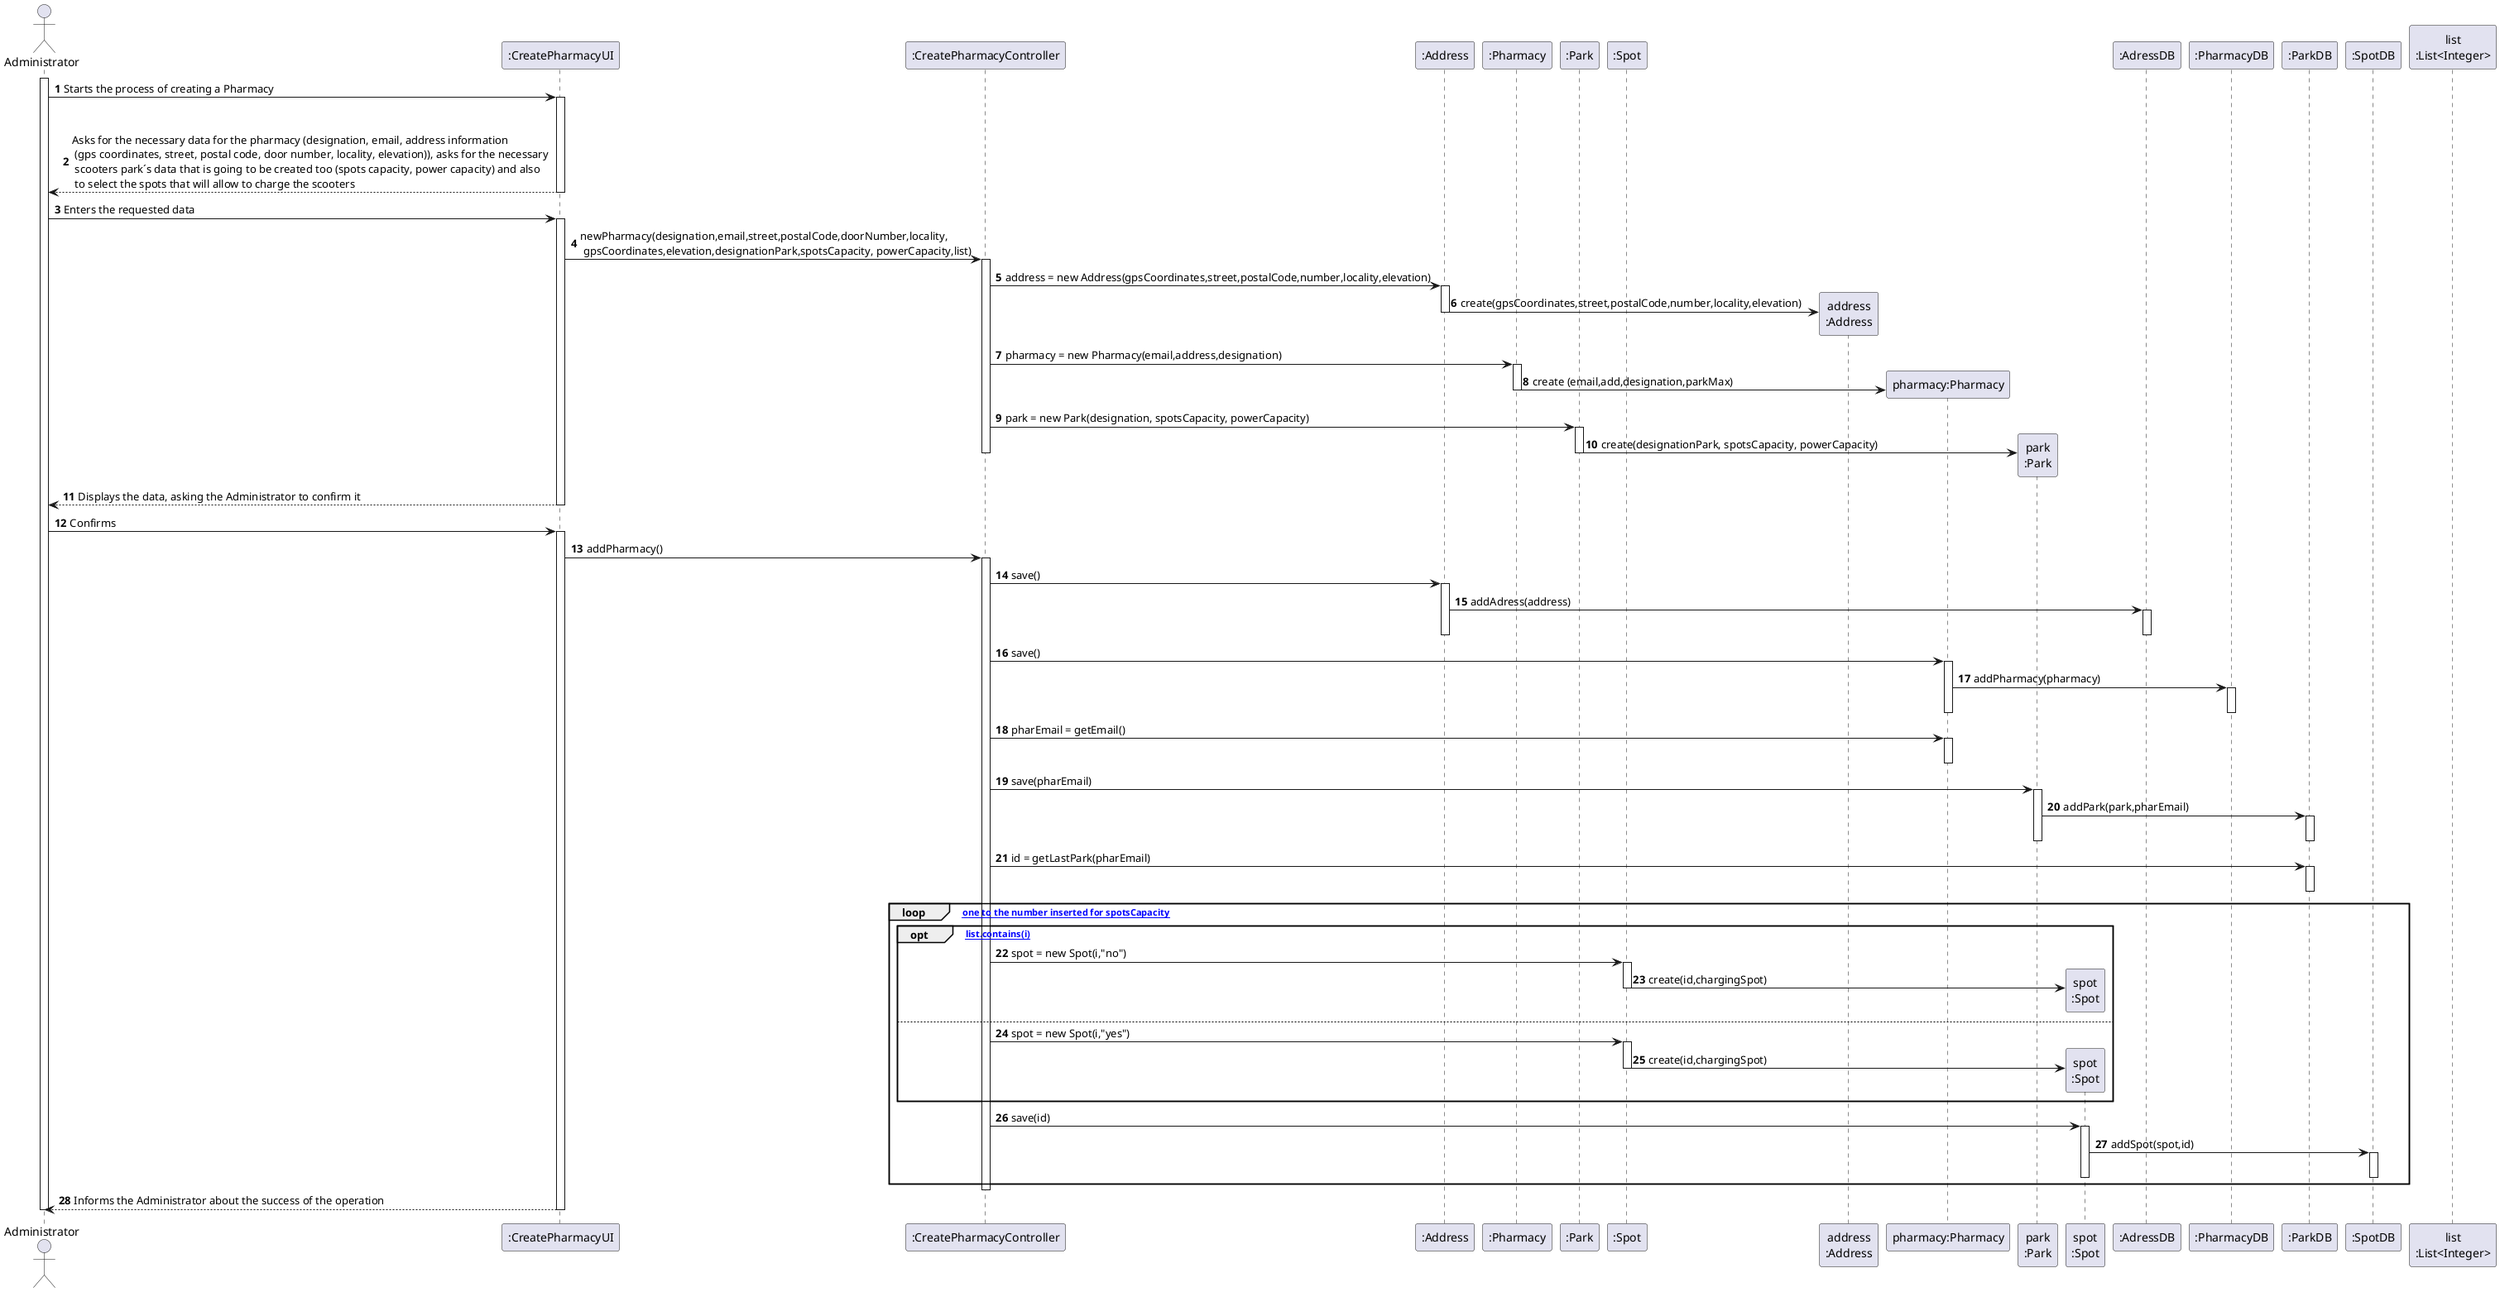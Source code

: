 
@startuml
autonumber
'hide footbox
actor "Administrator" as ADM

participant ":CreatePharmacyUI" as UI
participant ":CreatePharmacyController" as CTRL
participant ":Address" as AD
participant ":Pharmacy" as SCOOTER
participant ":Park" as PARK
participant ":Spot" as SPOT
participant "address\n:Address" as ADD
participant "pharmacy:Pharmacy" as PHAR
participant "park\n:Park" as PAR
participant "spot\n:Spot" as OSSPOT
participant ":AdressDB" as ADDB
participant ":PharmacyDB" as PHARDB
participant ":ParkDB" as PARKDB
participant ":SpotDB" as SPOTDB
participant "list\n:List<Integer>" as LISTT

activate ADM
ADM -> UI : Starts the process of creating a Pharmacy
activate UI


deactivate CTRL

UI --> ADM : Asks for the necessary data for the pharmacy (designation, email, address information \n (gps coordinates, street, postal code, door number, locality, elevation)), asks for the necessary \n scooters park´s data that is going to be created too (spots capacity, power capacity) and also \n to select the spots that will allow to charge the scooters
deactivate UI

ADM -> UI : Enters the requested data
activate UI

UI -> CTRL : newPharmacy(designation,email,street,postalCode,doorNumber,locality, \n gpsCoordinates,elevation,designationPark,spotsCapacity, powerCapacity,list)
activate CTRL

CTRL -> AD : address = new Address(gpsCoordinates,street,postalCode,number,locality,elevation)
activate AD
AD -> ADD** : create(gpsCoordinates,street,postalCode,number,locality,elevation)
deactivate AD

CTRL -> SCOOTER: pharmacy = new Pharmacy(email,address,designation)
activate SCOOTER
SCOOTER -> PHAR**: create (email,add,designation,parkMax)
deactivate SCOOTER

CTRL -> PARK : park = new Park(designation, spotsCapacity, powerCapacity)
activate PARK
PARK -> PAR** : create(designationPark, spotsCapacity, powerCapacity)
deactivate PARK
deactivate CTRL

UI --> ADM : Displays the data, asking the Administrator to confirm it
deactivate UI

ADM -> UI : Confirms
activate UI

UI -> CTRL : addPharmacy()
activate CTRL

CTRL -> AD: save()
activate AD

AD -> ADDB: addAdress(address)
activate ADDB
deactivate ADDB

deactivate AD


CTRL -> PHAR: save()
activate PHAR

PHAR -> PHARDB: addPharmacy(pharmacy)
activate PHARDB
deactivate PHARDB


deactivate PHAR



CTRL -> PHAR : pharEmail = getEmail()
activate PHAR
deactivate PHAR

CTRL -> PAR : save(pharEmail)
activate PAR

PAR -> PARKDB : addPark(park,pharEmail)
activate PARKDB
deactivate PARKDB

deactivate PAR

CTRL -> PARKDB : id = getLastPark(pharEmail)
activate PARKDB
deactivate PARKDB

loop [from one to the number inserted for spotsCapacity]

OPT [ list.contains(i) ]

CTRL -> SPOT : spot = new Spot(i,"no")
activate SPOT
SPOT -> OSSPOT** : create(id,chargingSpot)
deactivate SPOT


else

CTRL -> SPOT : spot = new Spot(i,"yes")
activate SPOT
SPOT -> OSSPOT** : create(id,chargingSpot)
deactivate SPOT

end OPT

CTRL -> OSSPOT : save(id)
activate OSSPOT
OSSPOT -> SPOTDB : addSpot(spot,id)
activate SPOTDB
deactivate SPOTDB
deactivate OSSPOT

end loop

deactivate CTRL

deactivate CTRL

UI --> ADM:  Informs the Administrator about the success of the operation
deactivate UI

deactivate ADM

@enduml
